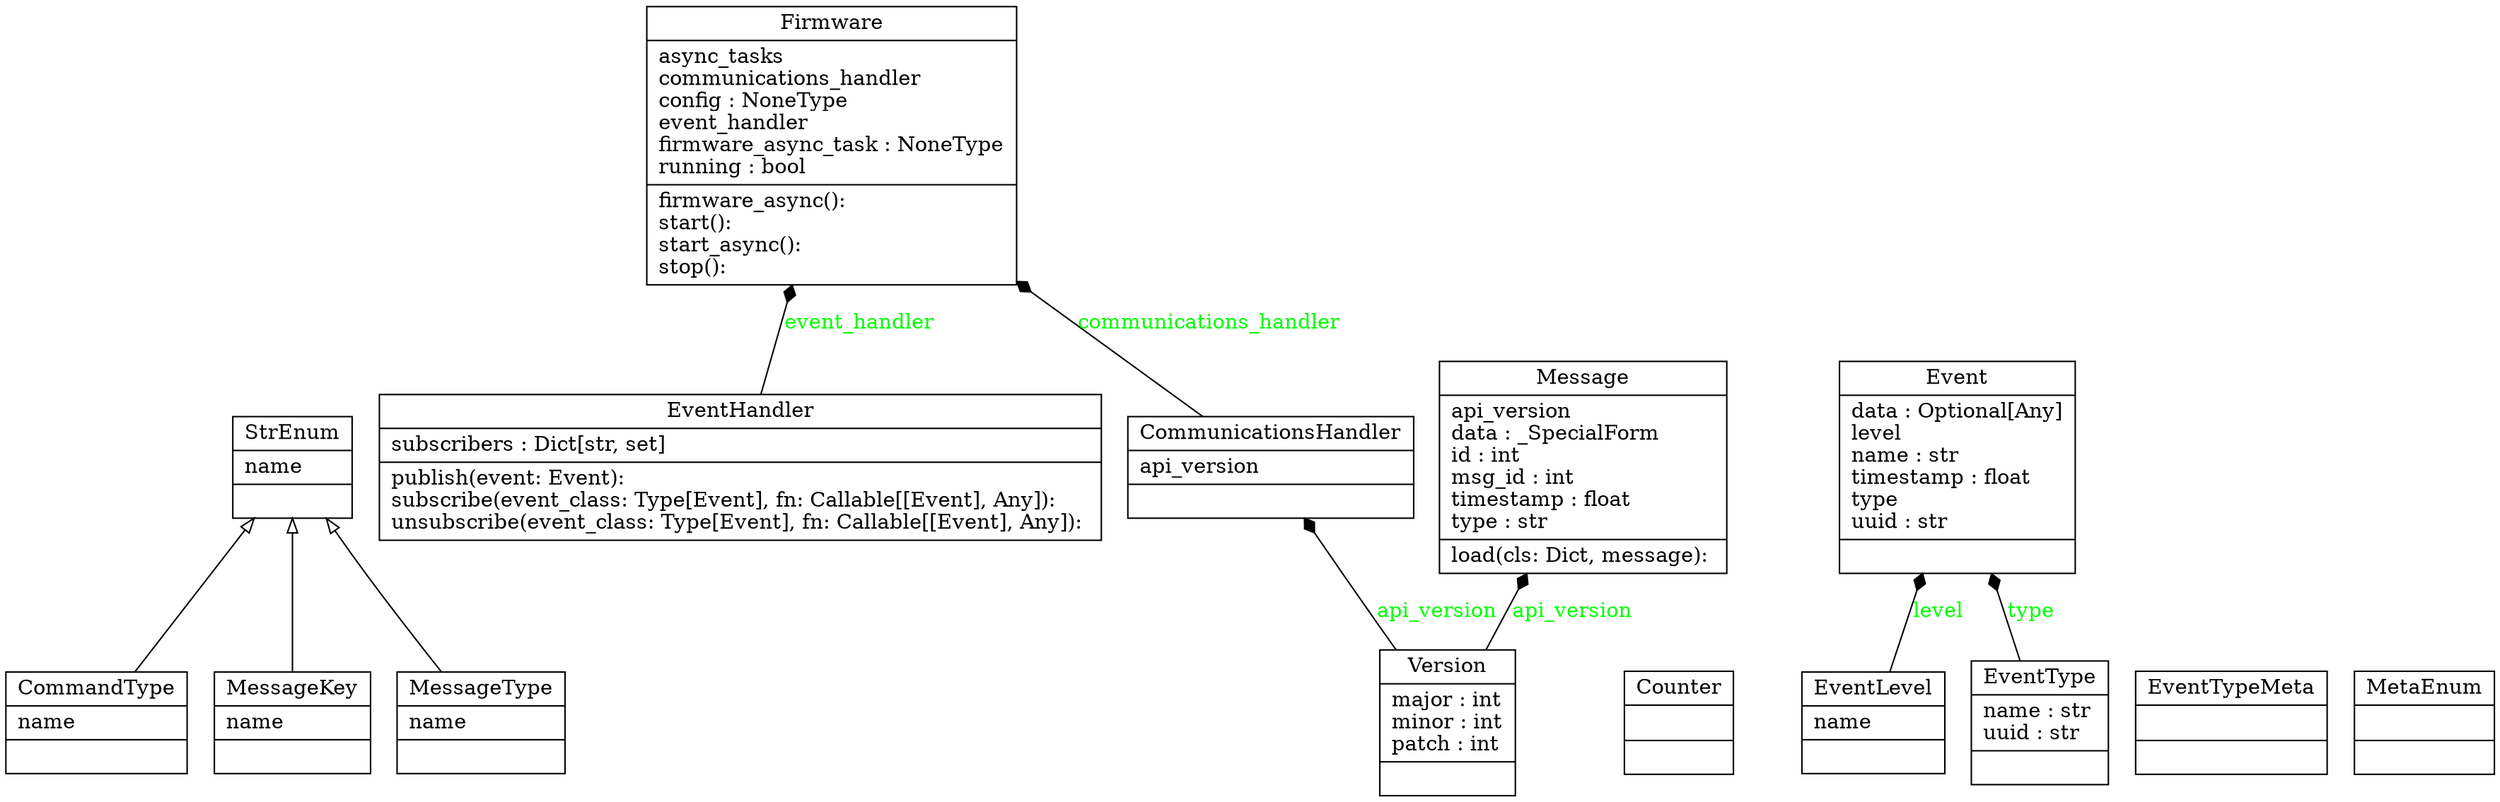digraph "classes" {
rankdir=BT
charset="utf-8"
"iot_firmware.enums.CommandType" [color="black", fontcolor="black", label="{CommandType|name\l|}", shape="record", style="solid"];
"iot_firmware.communications.handler.CommunicationsHandler" [color="black", fontcolor="black", label="{CommunicationsHandler|api_version\l|}", shape="record", style="solid"];
"iot_firmware.communications.utils.Counter" [color="black", fontcolor="black", label="{Counter|\l|}", shape="record", style="solid"];
"iot_firmware.event.schema.Event" [color="black", fontcolor="black", label="{Event|data : Optional[Any]\llevel\lname : str\ltimestamp : float\ltype\luuid : str\l|}", shape="record", style="solid"];
"iot_firmware.event.handler.EventHandler" [color="black", fontcolor="black", label="{EventHandler|subscribers : Dict[str, set]\l|publish(event: Event): \lsubscribe(event_class: Type[Event], fn: Callable[[Event], Any]): \lunsubscribe(event_class: Type[Event], fn: Callable[[Event], Any]): \l}", shape="record", style="solid"];
"iot_firmware.event.enum.EventLevel" [color="black", fontcolor="black", label="{EventLevel|name\l|}", shape="record", style="solid"];
"iot_firmware.event.schema.EventType" [color="black", fontcolor="black", label="{EventType|name : str\luuid : str\l|}", shape="record", style="solid"];
"iot_firmware.event.schema.EventTypeMeta" [color="black", fontcolor="black", label="{EventTypeMeta|\l|}", shape="record", style="solid"];
"iot_firmware.firmware.Firmware" [color="black", fontcolor="black", label="{Firmware|async_tasks\lcommunications_handler\lconfig : NoneType\levent_handler\lfirmware_async_task : NoneType\lrunning : bool\l|firmware_async(): \lstart(): \lstart_async(): \lstop(): \l}", shape="record", style="solid"];
"iot_firmware.communications.schema.Message" [color="black", fontcolor="black", label="{Message|api_version\ldata : _SpecialForm\lid : int\lmsg_id : int\ltimestamp : float\ltype : str\l|load(cls: Dict, message): \l}", shape="record", style="solid"];
"iot_firmware.enums.MessageKey" [color="black", fontcolor="black", label="{MessageKey|name\l|}", shape="record", style="solid"];
"iot_firmware.enums.MessageType" [color="black", fontcolor="black", label="{MessageType|name\l|}", shape="record", style="solid"];
"iot_firmware.enums.MetaEnum" [color="black", fontcolor="black", label="{MetaEnum|\l|}", shape="record", style="solid"];
"iot_firmware.enums.StrEnum" [color="black", fontcolor="black", label="{StrEnum|name\l|}", shape="record", style="solid"];
"iot_firmware.communications.schema.Version" [color="black", fontcolor="black", label="{Version|major : int\lminor : int\lpatch : int\l|}", shape="record", style="solid"];
"iot_firmware.enums.CommandType" -> "iot_firmware.enums.StrEnum" [arrowhead="empty", arrowtail="none"];
"iot_firmware.enums.MessageKey" -> "iot_firmware.enums.StrEnum" [arrowhead="empty", arrowtail="none"];
"iot_firmware.enums.MessageType" -> "iot_firmware.enums.StrEnum" [arrowhead="empty", arrowtail="none"];
"iot_firmware.communications.handler.CommunicationsHandler" -> "iot_firmware.firmware.Firmware" [arrowhead="diamond", arrowtail="none", fontcolor="green", label="communications_handler", style="solid"];
"iot_firmware.communications.schema.Version" -> "iot_firmware.communications.handler.CommunicationsHandler" [arrowhead="diamond", arrowtail="none", fontcolor="green", label="api_version", style="solid"];
"iot_firmware.communications.schema.Version" -> "iot_firmware.communications.schema.Message" [arrowhead="diamond", arrowtail="none", fontcolor="green", label="api_version", style="solid"];
"iot_firmware.event.enum.EventLevel" -> "iot_firmware.event.schema.Event" [arrowhead="diamond", arrowtail="none", fontcolor="green", label="level", style="solid"];
"iot_firmware.event.handler.EventHandler" -> "iot_firmware.firmware.Firmware" [arrowhead="diamond", arrowtail="none", fontcolor="green", label="event_handler", style="solid"];
"iot_firmware.event.schema.EventType" -> "iot_firmware.event.schema.Event" [arrowhead="diamond", arrowtail="none", fontcolor="green", label="type", style="solid"];
}

